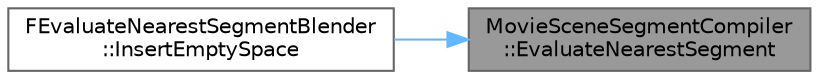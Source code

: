 digraph "MovieSceneSegmentCompiler::EvaluateNearestSegment"
{
 // INTERACTIVE_SVG=YES
 // LATEX_PDF_SIZE
  bgcolor="transparent";
  edge [fontname=Helvetica,fontsize=10,labelfontname=Helvetica,labelfontsize=10];
  node [fontname=Helvetica,fontsize=10,shape=box,height=0.2,width=0.4];
  rankdir="RL";
  Node1 [id="Node000001",label="MovieSceneSegmentCompiler\l::EvaluateNearestSegment",height=0.2,width=0.4,color="gray40", fillcolor="grey60", style="filled", fontcolor="black",tooltip=" "];
  Node1 -> Node2 [id="edge1_Node000001_Node000002",dir="back",color="steelblue1",style="solid",tooltip=" "];
  Node2 [id="Node000002",label="FEvaluateNearestSegmentBlender\l::InsertEmptySpace",height=0.2,width=0.4,color="grey40", fillcolor="white", style="filled",URL="$d0/d95/structFEvaluateNearestSegmentBlender.html#a08670f56f5ebb53d90b96fba56440cf7",tooltip="Implementation function to insert empty space between two other segments or at the start/end."];
}
